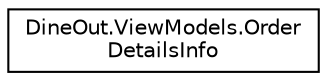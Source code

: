 digraph "Graphical Class Hierarchy"
{
 // LATEX_PDF_SIZE
  edge [fontname="Helvetica",fontsize="10",labelfontname="Helvetica",labelfontsize="10"];
  node [fontname="Helvetica",fontsize="10",shape=record];
  rankdir="LR";
  Node0 [label="DineOut.ViewModels.Order\lDetailsInfo",height=0.2,width=0.4,color="black", fillcolor="white", style="filled",URL="$class_dine_out_1_1_view_models_1_1_order_details_info.html",tooltip=" "];
}

